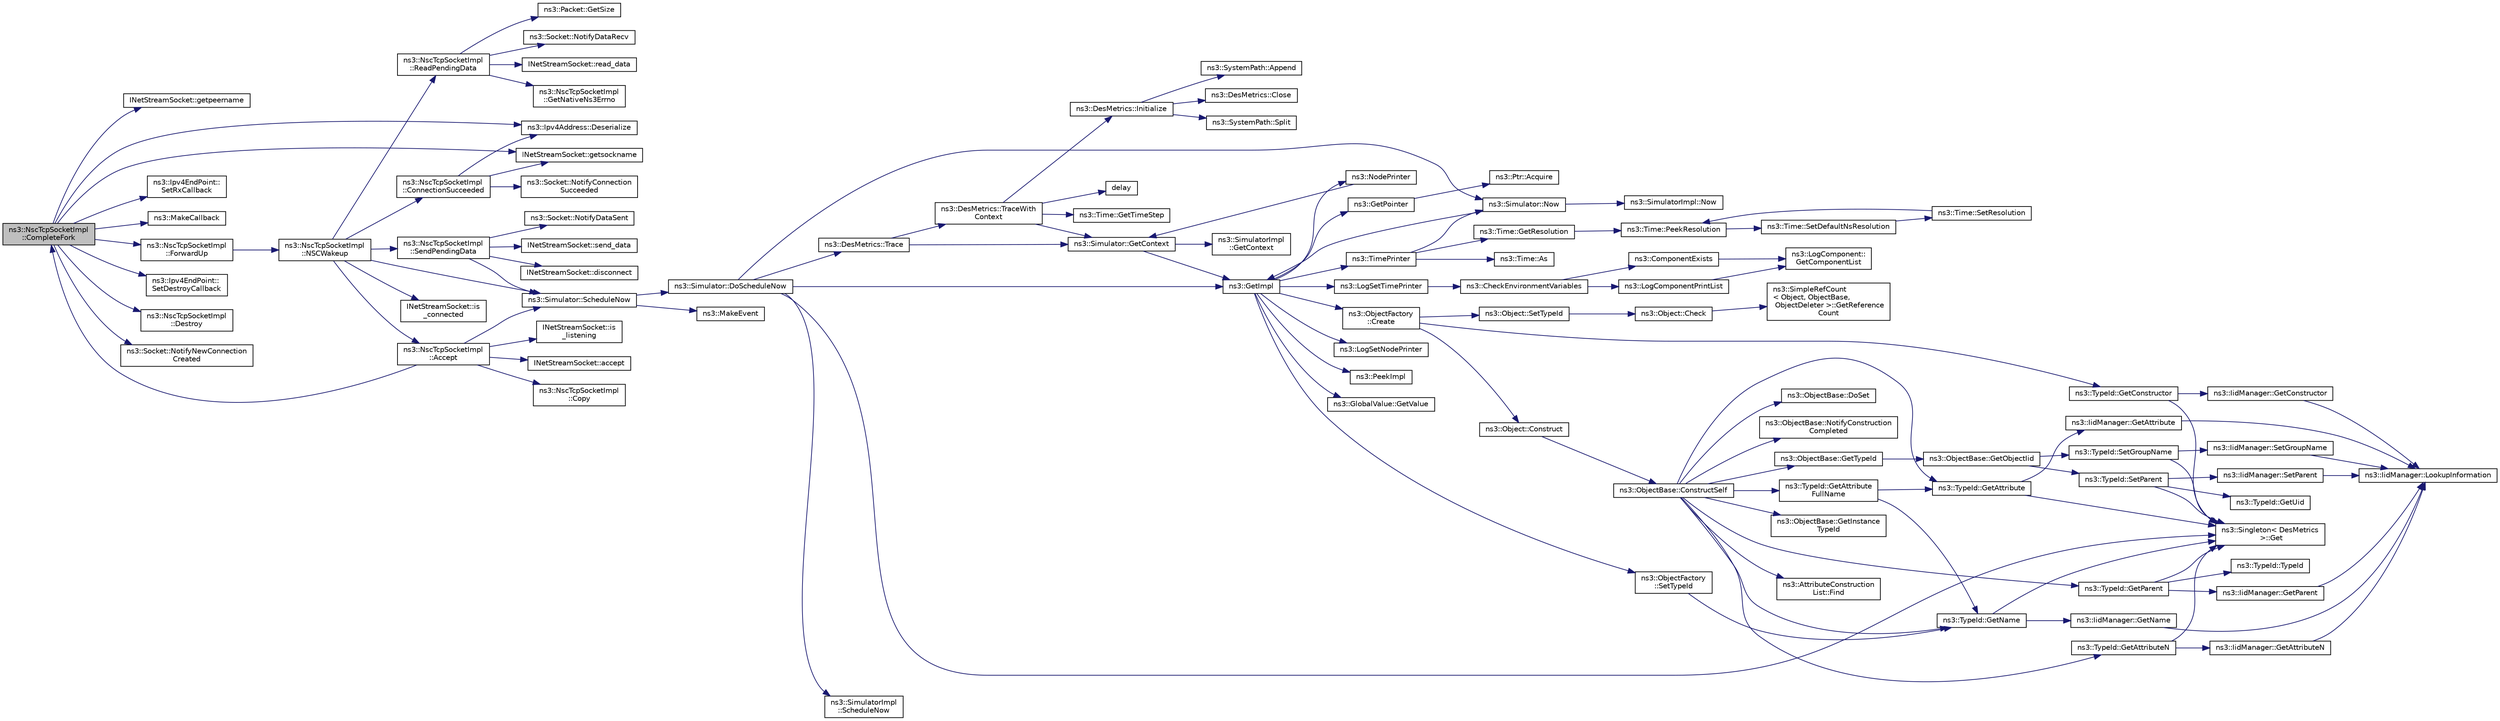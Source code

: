 digraph "ns3::NscTcpSocketImpl::CompleteFork"
{
  edge [fontname="Helvetica",fontsize="10",labelfontname="Helvetica",labelfontsize="10"];
  node [fontname="Helvetica",fontsize="10",shape=record];
  rankdir="LR";
  Node1 [label="ns3::NscTcpSocketImpl\l::CompleteFork",height=0.2,width=0.4,color="black", fillcolor="grey75", style="filled", fontcolor="black"];
  Node1 -> Node2 [color="midnightblue",fontsize="10",style="solid"];
  Node2 [label="INetStreamSocket::getpeername",height=0.2,width=0.4,color="black", fillcolor="white", style="filled",URL="$d8/d0d/structINetStreamSocket.html#aa24057febafbd91c96504e108ae7fabf",tooltip="Get the peer name. "];
  Node1 -> Node3 [color="midnightblue",fontsize="10",style="solid"];
  Node3 [label="ns3::Ipv4Address::Deserialize",height=0.2,width=0.4,color="black", fillcolor="white", style="filled",URL="$de/d55/classns3_1_1Ipv4Address.html#ac6e205258d95465ce51c148e51590760"];
  Node1 -> Node4 [color="midnightblue",fontsize="10",style="solid"];
  Node4 [label="INetStreamSocket::getsockname",height=0.2,width=0.4,color="black", fillcolor="white", style="filled",URL="$d8/d0d/structINetStreamSocket.html#a3f72a54af5a17e8110e1e26b4d99f7a7",tooltip="Get the socket local name. "];
  Node1 -> Node5 [color="midnightblue",fontsize="10",style="solid"];
  Node5 [label="ns3::Ipv4EndPoint::\lSetRxCallback",height=0.2,width=0.4,color="black", fillcolor="white", style="filled",URL="$dd/d51/classns3_1_1Ipv4EndPoint.html#abf5a10aadc249f2ce275cad9bb26322d",tooltip="Set the reception callback. "];
  Node1 -> Node6 [color="midnightblue",fontsize="10",style="solid"];
  Node6 [label="ns3::MakeCallback",height=0.2,width=0.4,color="black", fillcolor="white", style="filled",URL="$dd/de0/group__makecallbackmemptr.html#ga9376283685aa99d204048d6a4b7610a4"];
  Node1 -> Node7 [color="midnightblue",fontsize="10",style="solid"];
  Node7 [label="ns3::NscTcpSocketImpl\l::ForwardUp",height=0.2,width=0.4,color="black", fillcolor="white", style="filled",URL="$d5/d8e/classns3_1_1NscTcpSocketImpl.html#a39838d4cdb10b8ff73d7afdbcdc96b8b",tooltip="Called by the L3 protocol when it received a packet to pass on to TCP. "];
  Node7 -> Node8 [color="midnightblue",fontsize="10",style="solid"];
  Node8 [label="ns3::NscTcpSocketImpl\l::NSCWakeup",height=0.2,width=0.4,color="black", fillcolor="white", style="filled",URL="$d5/d8e/classns3_1_1NscTcpSocketImpl.html#aa5ec88a8104a8bae88dcb38cf32d5979",tooltip="Called by NscTcpSocketImpl::ForwardUp() "];
  Node8 -> Node9 [color="midnightblue",fontsize="10",style="solid"];
  Node9 [label="INetStreamSocket::is\l_connected",height=0.2,width=0.4,color="black", fillcolor="white", style="filled",URL="$d8/d0d/structINetStreamSocket.html#ae12c5b0dc6d534b3fe6f185a7dc72265",tooltip="Check the connection state. "];
  Node8 -> Node10 [color="midnightblue",fontsize="10",style="solid"];
  Node10 [label="ns3::Simulator::ScheduleNow",height=0.2,width=0.4,color="black", fillcolor="white", style="filled",URL="$d7/deb/classns3_1_1Simulator.html#a2219ee02c0647adc83d1c918c3256266"];
  Node10 -> Node11 [color="midnightblue",fontsize="10",style="solid"];
  Node11 [label="ns3::Simulator::DoScheduleNow",height=0.2,width=0.4,color="black", fillcolor="white", style="filled",URL="$d7/deb/classns3_1_1Simulator.html#a9377ee62d67f7923318c4313a3b285f8"];
  Node11 -> Node12 [color="midnightblue",fontsize="10",style="solid"];
  Node12 [label="ns3::Singleton\< DesMetrics\l \>::Get",height=0.2,width=0.4,color="black", fillcolor="white", style="filled",URL="$d8/d77/classns3_1_1Singleton.html#a80a2cd3c25a27ea72add7a9f7a141ffa"];
  Node11 -> Node13 [color="midnightblue",fontsize="10",style="solid"];
  Node13 [label="ns3::DesMetrics::Trace",height=0.2,width=0.4,color="black", fillcolor="white", style="filled",URL="$d5/d69/classns3_1_1DesMetrics.html#ab7c6c097412d0398affbc9f8d2643160"];
  Node13 -> Node14 [color="midnightblue",fontsize="10",style="solid"];
  Node14 [label="ns3::DesMetrics::TraceWith\lContext",height=0.2,width=0.4,color="black", fillcolor="white", style="filled",URL="$d5/d69/classns3_1_1DesMetrics.html#abc404d9eee92f4e8fd67f5d200490ed6"];
  Node14 -> Node15 [color="midnightblue",fontsize="10",style="solid"];
  Node15 [label="ns3::DesMetrics::Initialize",height=0.2,width=0.4,color="black", fillcolor="white", style="filled",URL="$d5/d69/classns3_1_1DesMetrics.html#a63bf3891d9fd2cf8c76b375b3db67756"];
  Node15 -> Node16 [color="midnightblue",fontsize="10",style="solid"];
  Node16 [label="ns3::DesMetrics::Close",height=0.2,width=0.4,color="black", fillcolor="white", style="filled",URL="$d5/d69/classns3_1_1DesMetrics.html#a17b52dbb23cd230d64404f57f59029c5"];
  Node15 -> Node17 [color="midnightblue",fontsize="10",style="solid"];
  Node17 [label="ns3::SystemPath::Split",height=0.2,width=0.4,color="black", fillcolor="white", style="filled",URL="$d0/dde/group__systempath.html#ga523072e05da63b63113d1bea840edf1a"];
  Node15 -> Node18 [color="midnightblue",fontsize="10",style="solid"];
  Node18 [label="ns3::SystemPath::Append",height=0.2,width=0.4,color="black", fillcolor="white", style="filled",URL="$d0/dde/group__systempath.html#gaaa5a530cee42c8eda7e4f4523ef7e1cd"];
  Node14 -> Node19 [color="midnightblue",fontsize="10",style="solid"];
  Node19 [label="ns3::Simulator::GetContext",height=0.2,width=0.4,color="black", fillcolor="white", style="filled",URL="$d7/deb/classns3_1_1Simulator.html#a8514b74ee2c42916b351b33c4a963bb0"];
  Node19 -> Node20 [color="midnightblue",fontsize="10",style="solid"];
  Node20 [label="ns3::GetImpl",height=0.2,width=0.4,color="black", fillcolor="white", style="filled",URL="$d4/d8b/group__simulator.html#ga42eb4eddad41528d4d99794a3dae3fd0",tooltip="Get the SimulatorImpl singleton. "];
  Node20 -> Node21 [color="midnightblue",fontsize="10",style="solid"];
  Node21 [label="ns3::PeekImpl",height=0.2,width=0.4,color="black", fillcolor="white", style="filled",URL="$d4/d8b/group__simulator.html#ga233c5c38de117e4e4a5a9cd168694792",tooltip="Get the static SimulatorImpl instance. "];
  Node20 -> Node22 [color="midnightblue",fontsize="10",style="solid"];
  Node22 [label="ns3::GlobalValue::GetValue",height=0.2,width=0.4,color="black", fillcolor="white", style="filled",URL="$dc/d02/classns3_1_1GlobalValue.html#aa33773cb952ba3c285a03ae2c4769b84"];
  Node20 -> Node23 [color="midnightblue",fontsize="10",style="solid"];
  Node23 [label="ns3::ObjectFactory\l::SetTypeId",height=0.2,width=0.4,color="black", fillcolor="white", style="filled",URL="$d5/d0d/classns3_1_1ObjectFactory.html#a77dcd099064038a1eb7a6b8251229ec3"];
  Node23 -> Node24 [color="midnightblue",fontsize="10",style="solid"];
  Node24 [label="ns3::TypeId::GetName",height=0.2,width=0.4,color="black", fillcolor="white", style="filled",URL="$d6/d11/classns3_1_1TypeId.html#aa3c41c79ae428b3cb396a9c6bb3ef314"];
  Node24 -> Node12 [color="midnightblue",fontsize="10",style="solid"];
  Node24 -> Node25 [color="midnightblue",fontsize="10",style="solid"];
  Node25 [label="ns3::IidManager::GetName",height=0.2,width=0.4,color="black", fillcolor="white", style="filled",URL="$d4/d1c/classns3_1_1IidManager.html#a5d68d0f0f44594dcdec239dbdb5bf53c"];
  Node25 -> Node26 [color="midnightblue",fontsize="10",style="solid"];
  Node26 [label="ns3::IidManager::LookupInformation",height=0.2,width=0.4,color="black", fillcolor="white", style="filled",URL="$d4/d1c/classns3_1_1IidManager.html#a6b1f4ba2815dba27a377e8a8db2384cf"];
  Node20 -> Node27 [color="midnightblue",fontsize="10",style="solid"];
  Node27 [label="ns3::GetPointer",height=0.2,width=0.4,color="black", fillcolor="white", style="filled",URL="$d7/d2e/namespacens3.html#ab4e173cdfd43d17c1a40d5348510a670"];
  Node27 -> Node28 [color="midnightblue",fontsize="10",style="solid"];
  Node28 [label="ns3::Ptr::Acquire",height=0.2,width=0.4,color="black", fillcolor="white", style="filled",URL="$dc/d90/classns3_1_1Ptr.html#a9579b15e8c42dcdff5869d9d987562fb"];
  Node20 -> Node29 [color="midnightblue",fontsize="10",style="solid"];
  Node29 [label="ns3::ObjectFactory\l::Create",height=0.2,width=0.4,color="black", fillcolor="white", style="filled",URL="$d5/d0d/classns3_1_1ObjectFactory.html#a18152e93f0a6fe184ed7300cb31e9896"];
  Node29 -> Node30 [color="midnightblue",fontsize="10",style="solid"];
  Node30 [label="ns3::TypeId::GetConstructor",height=0.2,width=0.4,color="black", fillcolor="white", style="filled",URL="$d6/d11/classns3_1_1TypeId.html#ad9b0bc71ee7593a1ff23ff8d53938e95"];
  Node30 -> Node12 [color="midnightblue",fontsize="10",style="solid"];
  Node30 -> Node31 [color="midnightblue",fontsize="10",style="solid"];
  Node31 [label="ns3::IidManager::GetConstructor",height=0.2,width=0.4,color="black", fillcolor="white", style="filled",URL="$d4/d1c/classns3_1_1IidManager.html#ab10b30abe7efc5456b7930aab8638280"];
  Node31 -> Node26 [color="midnightblue",fontsize="10",style="solid"];
  Node29 -> Node32 [color="midnightblue",fontsize="10",style="solid"];
  Node32 [label="ns3::Object::SetTypeId",height=0.2,width=0.4,color="black", fillcolor="white", style="filled",URL="$d9/d77/classns3_1_1Object.html#a19b1ebd8ec8fe404845e665880a6c5ad"];
  Node32 -> Node33 [color="midnightblue",fontsize="10",style="solid"];
  Node33 [label="ns3::Object::Check",height=0.2,width=0.4,color="black", fillcolor="white", style="filled",URL="$d9/d77/classns3_1_1Object.html#a7e7f89fb0a81d0189cbcacee64b67e4e"];
  Node33 -> Node34 [color="midnightblue",fontsize="10",style="solid"];
  Node34 [label="ns3::SimpleRefCount\l\< Object, ObjectBase,\l ObjectDeleter \>::GetReference\lCount",height=0.2,width=0.4,color="black", fillcolor="white", style="filled",URL="$da/da1/classns3_1_1SimpleRefCount.html#a05378396c93bcc7d6bf78a9ee9ae9cca"];
  Node29 -> Node35 [color="midnightblue",fontsize="10",style="solid"];
  Node35 [label="ns3::Object::Construct",height=0.2,width=0.4,color="black", fillcolor="white", style="filled",URL="$d9/d77/classns3_1_1Object.html#a636e8411dc5228771f45c9b805d348fa"];
  Node35 -> Node36 [color="midnightblue",fontsize="10",style="solid"];
  Node36 [label="ns3::ObjectBase::ConstructSelf",height=0.2,width=0.4,color="black", fillcolor="white", style="filled",URL="$d2/dac/classns3_1_1ObjectBase.html#a5cda18dec6d0744cb652a3ed60056958"];
  Node36 -> Node37 [color="midnightblue",fontsize="10",style="solid"];
  Node37 [label="ns3::ObjectBase::GetInstance\lTypeId",height=0.2,width=0.4,color="black", fillcolor="white", style="filled",URL="$d2/dac/classns3_1_1ObjectBase.html#abe5b43a6f5b99a92a4c3122db31f06fb"];
  Node36 -> Node24 [color="midnightblue",fontsize="10",style="solid"];
  Node36 -> Node38 [color="midnightblue",fontsize="10",style="solid"];
  Node38 [label="ns3::TypeId::GetAttributeN",height=0.2,width=0.4,color="black", fillcolor="white", style="filled",URL="$d6/d11/classns3_1_1TypeId.html#a679c4713f613126a51eb400b345302cb"];
  Node38 -> Node12 [color="midnightblue",fontsize="10",style="solid"];
  Node38 -> Node39 [color="midnightblue",fontsize="10",style="solid"];
  Node39 [label="ns3::IidManager::GetAttributeN",height=0.2,width=0.4,color="black", fillcolor="white", style="filled",URL="$d4/d1c/classns3_1_1IidManager.html#aecf79ed6edb63647774dbfe90cc4f1e2"];
  Node39 -> Node26 [color="midnightblue",fontsize="10",style="solid"];
  Node36 -> Node40 [color="midnightblue",fontsize="10",style="solid"];
  Node40 [label="ns3::TypeId::GetAttribute",height=0.2,width=0.4,color="black", fillcolor="white", style="filled",URL="$d6/d11/classns3_1_1TypeId.html#aa1b746e64e606f94cbedda7cf89788c2"];
  Node40 -> Node12 [color="midnightblue",fontsize="10",style="solid"];
  Node40 -> Node41 [color="midnightblue",fontsize="10",style="solid"];
  Node41 [label="ns3::IidManager::GetAttribute",height=0.2,width=0.4,color="black", fillcolor="white", style="filled",URL="$d4/d1c/classns3_1_1IidManager.html#ae511907e47b48166763e60c583a5a940"];
  Node41 -> Node26 [color="midnightblue",fontsize="10",style="solid"];
  Node36 -> Node42 [color="midnightblue",fontsize="10",style="solid"];
  Node42 [label="ns3::AttributeConstruction\lList::Find",height=0.2,width=0.4,color="black", fillcolor="white", style="filled",URL="$d3/df3/classns3_1_1AttributeConstructionList.html#a22de5cf3e1bcd9dc6c7748fc911811b4"];
  Node36 -> Node43 [color="midnightblue",fontsize="10",style="solid"];
  Node43 [label="ns3::ObjectBase::DoSet",height=0.2,width=0.4,color="black", fillcolor="white", style="filled",URL="$d2/dac/classns3_1_1ObjectBase.html#afe5f2f7b2fabc99aa33f9bb434e3b695"];
  Node36 -> Node44 [color="midnightblue",fontsize="10",style="solid"];
  Node44 [label="ns3::TypeId::GetAttribute\lFullName",height=0.2,width=0.4,color="black", fillcolor="white", style="filled",URL="$d6/d11/classns3_1_1TypeId.html#a1da5483f43630ea65952099fc39944a2"];
  Node44 -> Node40 [color="midnightblue",fontsize="10",style="solid"];
  Node44 -> Node24 [color="midnightblue",fontsize="10",style="solid"];
  Node36 -> Node45 [color="midnightblue",fontsize="10",style="solid"];
  Node45 [label="ns3::TypeId::GetParent",height=0.2,width=0.4,color="black", fillcolor="white", style="filled",URL="$d6/d11/classns3_1_1TypeId.html#ac51f28398d2ef1f9a7790047c43dd22c"];
  Node45 -> Node12 [color="midnightblue",fontsize="10",style="solid"];
  Node45 -> Node46 [color="midnightblue",fontsize="10",style="solid"];
  Node46 [label="ns3::IidManager::GetParent",height=0.2,width=0.4,color="black", fillcolor="white", style="filled",URL="$d4/d1c/classns3_1_1IidManager.html#a504f9d76281bd6149556b1d15e80231d"];
  Node46 -> Node26 [color="midnightblue",fontsize="10",style="solid"];
  Node45 -> Node47 [color="midnightblue",fontsize="10",style="solid"];
  Node47 [label="ns3::TypeId::TypeId",height=0.2,width=0.4,color="black", fillcolor="white", style="filled",URL="$d6/d11/classns3_1_1TypeId.html#ab76e26690f1af4f1cffa6a72245e8928"];
  Node36 -> Node48 [color="midnightblue",fontsize="10",style="solid"];
  Node48 [label="ns3::ObjectBase::GetTypeId",height=0.2,width=0.4,color="black", fillcolor="white", style="filled",URL="$d2/dac/classns3_1_1ObjectBase.html#a2b870298ebceaaeffc9d65e15c022eac"];
  Node48 -> Node49 [color="midnightblue",fontsize="10",style="solid"];
  Node49 [label="ns3::ObjectBase::GetObjectIid",height=0.2,width=0.4,color="black", fillcolor="white", style="filled",URL="$d2/dac/classns3_1_1ObjectBase.html#a4fcfd18844c60f163c5dce52456d111b"];
  Node49 -> Node50 [color="midnightblue",fontsize="10",style="solid"];
  Node50 [label="ns3::TypeId::SetParent",height=0.2,width=0.4,color="black", fillcolor="white", style="filled",URL="$d6/d11/classns3_1_1TypeId.html#abaaca67ab7d2471067e7c275df0f7309"];
  Node50 -> Node51 [color="midnightblue",fontsize="10",style="solid"];
  Node51 [label="ns3::TypeId::GetUid",height=0.2,width=0.4,color="black", fillcolor="white", style="filled",URL="$d6/d11/classns3_1_1TypeId.html#acd3e41de6340d06299f4fd63e2ed8da0"];
  Node50 -> Node12 [color="midnightblue",fontsize="10",style="solid"];
  Node50 -> Node52 [color="midnightblue",fontsize="10",style="solid"];
  Node52 [label="ns3::IidManager::SetParent",height=0.2,width=0.4,color="black", fillcolor="white", style="filled",URL="$d4/d1c/classns3_1_1IidManager.html#a4042931260554c907699367b6811426f"];
  Node52 -> Node26 [color="midnightblue",fontsize="10",style="solid"];
  Node49 -> Node53 [color="midnightblue",fontsize="10",style="solid"];
  Node53 [label="ns3::TypeId::SetGroupName",height=0.2,width=0.4,color="black", fillcolor="white", style="filled",URL="$d6/d11/classns3_1_1TypeId.html#a87ab97caba5bbbd080b4490576f8bb40"];
  Node53 -> Node12 [color="midnightblue",fontsize="10",style="solid"];
  Node53 -> Node54 [color="midnightblue",fontsize="10",style="solid"];
  Node54 [label="ns3::IidManager::SetGroupName",height=0.2,width=0.4,color="black", fillcolor="white", style="filled",URL="$d4/d1c/classns3_1_1IidManager.html#a3bc08ad1c8a26224153caacd2def37de"];
  Node54 -> Node26 [color="midnightblue",fontsize="10",style="solid"];
  Node36 -> Node55 [color="midnightblue",fontsize="10",style="solid"];
  Node55 [label="ns3::ObjectBase::NotifyConstruction\lCompleted",height=0.2,width=0.4,color="black", fillcolor="white", style="filled",URL="$d2/dac/classns3_1_1ObjectBase.html#aa349348317dbdb62a7ee1df89db1eb8b"];
  Node20 -> Node56 [color="midnightblue",fontsize="10",style="solid"];
  Node56 [label="ns3::LogSetTimePrinter",height=0.2,width=0.4,color="black", fillcolor="white", style="filled",URL="$d7/d2e/namespacens3.html#acf6a1749b3febc5a6a5b2b8620138d80"];
  Node56 -> Node57 [color="midnightblue",fontsize="10",style="solid"];
  Node57 [label="ns3::CheckEnvironmentVariables",height=0.2,width=0.4,color="black", fillcolor="white", style="filled",URL="$d8/dff/group__logging.html#gacdc0bdeb2d8a90089d4fb09c4b8569ff"];
  Node57 -> Node58 [color="midnightblue",fontsize="10",style="solid"];
  Node58 [label="ns3::ComponentExists",height=0.2,width=0.4,color="black", fillcolor="white", style="filled",URL="$d8/dff/group__logging.html#gaadcc698770aae684c54dbd1ef4e4b37a"];
  Node58 -> Node59 [color="midnightblue",fontsize="10",style="solid"];
  Node59 [label="ns3::LogComponent::\lGetComponentList",height=0.2,width=0.4,color="black", fillcolor="white", style="filled",URL="$d9/d3f/classns3_1_1LogComponent.html#a63eb2c0fd93c30f9081443c2fd4bffe9"];
  Node57 -> Node60 [color="midnightblue",fontsize="10",style="solid"];
  Node60 [label="ns3::LogComponentPrintList",height=0.2,width=0.4,color="black", fillcolor="white", style="filled",URL="$d7/d2e/namespacens3.html#a5252703c3f8260fd6dc609f1b276e57c"];
  Node60 -> Node59 [color="midnightblue",fontsize="10",style="solid"];
  Node20 -> Node61 [color="midnightblue",fontsize="10",style="solid"];
  Node61 [label="ns3::TimePrinter",height=0.2,width=0.4,color="black", fillcolor="white", style="filled",URL="$d8/dff/group__logging.html#gaaad3642e8247a056cd83001d805b0812"];
  Node61 -> Node62 [color="midnightblue",fontsize="10",style="solid"];
  Node62 [label="ns3::Time::GetResolution",height=0.2,width=0.4,color="black", fillcolor="white", style="filled",URL="$dc/d04/classns3_1_1Time.html#a1444f0f08b5e19f031157609e32fcf98"];
  Node62 -> Node63 [color="midnightblue",fontsize="10",style="solid"];
  Node63 [label="ns3::Time::PeekResolution",height=0.2,width=0.4,color="black", fillcolor="white", style="filled",URL="$dc/d04/classns3_1_1Time.html#a963e53522278fcbdf1ab9f7adbd0f5d6"];
  Node63 -> Node64 [color="midnightblue",fontsize="10",style="solid"];
  Node64 [label="ns3::Time::SetDefaultNsResolution",height=0.2,width=0.4,color="black", fillcolor="white", style="filled",URL="$dc/d04/classns3_1_1Time.html#a6a872e62f71dfa817fef2c549473d980"];
  Node64 -> Node65 [color="midnightblue",fontsize="10",style="solid"];
  Node65 [label="ns3::Time::SetResolution",height=0.2,width=0.4,color="black", fillcolor="white", style="filled",URL="$dc/d04/classns3_1_1Time.html#ac89165ba7715b66017a49c718f4aef09"];
  Node65 -> Node63 [color="midnightblue",fontsize="10",style="solid"];
  Node61 -> Node66 [color="midnightblue",fontsize="10",style="solid"];
  Node66 [label="ns3::Simulator::Now",height=0.2,width=0.4,color="black", fillcolor="white", style="filled",URL="$d7/deb/classns3_1_1Simulator.html#ac3178fa975b419f7875e7105be122800"];
  Node66 -> Node20 [color="midnightblue",fontsize="10",style="solid"];
  Node66 -> Node67 [color="midnightblue",fontsize="10",style="solid"];
  Node67 [label="ns3::SimulatorImpl::Now",height=0.2,width=0.4,color="black", fillcolor="white", style="filled",URL="$d2/d19/classns3_1_1SimulatorImpl.html#aa516c50060846adc6fd316e83ef0797c"];
  Node61 -> Node68 [color="midnightblue",fontsize="10",style="solid"];
  Node68 [label="ns3::Time::As",height=0.2,width=0.4,color="black", fillcolor="white", style="filled",URL="$dc/d04/classns3_1_1Time.html#a0bb1110638ce9938248bd07865a328ab"];
  Node20 -> Node69 [color="midnightblue",fontsize="10",style="solid"];
  Node69 [label="ns3::LogSetNodePrinter",height=0.2,width=0.4,color="black", fillcolor="white", style="filled",URL="$d7/d2e/namespacens3.html#aa6e659ca357c8309352fa0f146793810"];
  Node20 -> Node70 [color="midnightblue",fontsize="10",style="solid"];
  Node70 [label="ns3::NodePrinter",height=0.2,width=0.4,color="black", fillcolor="white", style="filled",URL="$d8/dff/group__logging.html#gaaffbf70ff3766cd62b8bbd9b140d2a1b"];
  Node70 -> Node19 [color="midnightblue",fontsize="10",style="solid"];
  Node19 -> Node71 [color="midnightblue",fontsize="10",style="solid"];
  Node71 [label="ns3::SimulatorImpl\l::GetContext",height=0.2,width=0.4,color="black", fillcolor="white", style="filled",URL="$d2/d19/classns3_1_1SimulatorImpl.html#a8b66270c97766c0adb997e2535648557"];
  Node14 -> Node72 [color="midnightblue",fontsize="10",style="solid"];
  Node72 [label="ns3::Time::GetTimeStep",height=0.2,width=0.4,color="black", fillcolor="white", style="filled",URL="$dc/d04/classns3_1_1Time.html#a40a7025b73dac7d02f8a4e1e54eaa5b5"];
  Node14 -> Node73 [color="midnightblue",fontsize="10",style="solid"];
  Node73 [label="delay",height=0.2,width=0.4,color="black", fillcolor="white", style="filled",URL="$d8/d68/lte_2model_2fading-traces_2fading__trace__generator_8m.html#a7964e6aa8f61a9d28973c8267a606ad8"];
  Node13 -> Node19 [color="midnightblue",fontsize="10",style="solid"];
  Node11 -> Node66 [color="midnightblue",fontsize="10",style="solid"];
  Node11 -> Node20 [color="midnightblue",fontsize="10",style="solid"];
  Node11 -> Node74 [color="midnightblue",fontsize="10",style="solid"];
  Node74 [label="ns3::SimulatorImpl\l::ScheduleNow",height=0.2,width=0.4,color="black", fillcolor="white", style="filled",URL="$d2/d19/classns3_1_1SimulatorImpl.html#a9889e663af5245c5624c35611a9db948"];
  Node10 -> Node75 [color="midnightblue",fontsize="10",style="solid"];
  Node75 [label="ns3::MakeEvent",height=0.2,width=0.4,color="black", fillcolor="white", style="filled",URL="$d0/dac/group__makeeventfnptr.html#ga289a28a2497c18a9bd299e5e2014094b"];
  Node8 -> Node76 [color="midnightblue",fontsize="10",style="solid"];
  Node76 [label="ns3::NscTcpSocketImpl\l::ConnectionSucceeded",height=0.2,width=0.4,color="black", fillcolor="white", style="filled",URL="$d5/d8e/classns3_1_1NscTcpSocketImpl.html#afaf5ba2a200f60f9cc8a31468ad04084",tooltip="Called when a connection is in Established state. "];
  Node76 -> Node4 [color="midnightblue",fontsize="10",style="solid"];
  Node76 -> Node3 [color="midnightblue",fontsize="10",style="solid"];
  Node76 -> Node77 [color="midnightblue",fontsize="10",style="solid"];
  Node77 [label="ns3::Socket::NotifyConnection\lSucceeded",height=0.2,width=0.4,color="black", fillcolor="white", style="filled",URL="$d9/df2/classns3_1_1Socket.html#a2f55d195304131b356818bc74134c5a7",tooltip="Notify through the callback (if set) that the connection has been established. "];
  Node8 -> Node78 [color="midnightblue",fontsize="10",style="solid"];
  Node78 [label="ns3::NscTcpSocketImpl\l::SendPendingData",height=0.2,width=0.4,color="black", fillcolor="white", style="filled",URL="$d5/d8e/classns3_1_1NscTcpSocketImpl.html#a3c1fd801a0fcfdb7ff7ec9e8ffaacae1",tooltip="Send all the pending data. "];
  Node78 -> Node79 [color="midnightblue",fontsize="10",style="solid"];
  Node79 [label="INetStreamSocket::send_data",height=0.2,width=0.4,color="black", fillcolor="white", style="filled",URL="$d8/d0d/structINetStreamSocket.html#a112d5229b9dedebe7099fd4458ab28e4",tooltip="Send some data. "];
  Node78 -> Node80 [color="midnightblue",fontsize="10",style="solid"];
  Node80 [label="INetStreamSocket::disconnect",height=0.2,width=0.4,color="black", fillcolor="white", style="filled",URL="$d8/d0d/structINetStreamSocket.html#a902ff1a4caaab6e819e4bfae667a2108",tooltip="Disconnect from a remote peer. "];
  Node78 -> Node10 [color="midnightblue",fontsize="10",style="solid"];
  Node78 -> Node81 [color="midnightblue",fontsize="10",style="solid"];
  Node81 [label="ns3::Socket::NotifyDataSent",height=0.2,width=0.4,color="black", fillcolor="white", style="filled",URL="$d9/df2/classns3_1_1Socket.html#ae478fc503f7041a1da5e9db361f1ae20",tooltip="Notify through the callback (if set) that some data have been sent. "];
  Node8 -> Node82 [color="midnightblue",fontsize="10",style="solid"];
  Node82 [label="ns3::NscTcpSocketImpl\l::ReadPendingData",height=0.2,width=0.4,color="black", fillcolor="white", style="filled",URL="$d5/d8e/classns3_1_1NscTcpSocketImpl.html#abbbd25a777c31f3df78461d299e13886",tooltip="Read all the pending data. "];
  Node82 -> Node83 [color="midnightblue",fontsize="10",style="solid"];
  Node83 [label="INetStreamSocket::read_data",height=0.2,width=0.4,color="black", fillcolor="white", style="filled",URL="$d8/d0d/structINetStreamSocket.html#af040d53ef58b3b690e8930b7f71ec845",tooltip="Read some data. "];
  Node82 -> Node84 [color="midnightblue",fontsize="10",style="solid"];
  Node84 [label="ns3::NscTcpSocketImpl\l::GetNativeNs3Errno",height=0.2,width=0.4,color="black", fillcolor="white", style="filled",URL="$d5/d8e/classns3_1_1NscTcpSocketImpl.html#ab51d8cb7b342dbc2e4c843886944d09f",tooltip="Translate between a NSC error and a ns-3 error code. "];
  Node82 -> Node85 [color="midnightblue",fontsize="10",style="solid"];
  Node85 [label="ns3::Packet::GetSize",height=0.2,width=0.4,color="black", fillcolor="white", style="filled",URL="$dd/d7a/classns3_1_1Packet.html#a462855c9929954d4301a4edfe55f4f1c",tooltip="Returns the the size in bytes of the packet (including the zero-filled initial payload). "];
  Node82 -> Node86 [color="midnightblue",fontsize="10",style="solid"];
  Node86 [label="ns3::Socket::NotifyDataRecv",height=0.2,width=0.4,color="black", fillcolor="white", style="filled",URL="$d9/df2/classns3_1_1Socket.html#a91fa3046bbd0a7644381f1d2481bdfef",tooltip="Notify through the callback (if set) that some data have been received. "];
  Node8 -> Node87 [color="midnightblue",fontsize="10",style="solid"];
  Node87 [label="ns3::NscTcpSocketImpl\l::Accept",height=0.2,width=0.4,color="black", fillcolor="white", style="filled",URL="$d5/d8e/classns3_1_1NscTcpSocketImpl.html#a95aacc7321726467d1b0daaf6bbdd986",tooltip="Accept an incoming connection. "];
  Node87 -> Node88 [color="midnightblue",fontsize="10",style="solid"];
  Node88 [label="INetStreamSocket::is\l_listening",height=0.2,width=0.4,color="black", fillcolor="white", style="filled",URL="$d8/d0d/structINetStreamSocket.html#a26fa9760ab071598a8b1b4da9e852b09",tooltip="Check the listening state. "];
  Node87 -> Node89 [color="midnightblue",fontsize="10",style="solid"];
  Node89 [label="INetStreamSocket::accept",height=0.2,width=0.4,color="black", fillcolor="white", style="filled",URL="$d8/d0d/structINetStreamSocket.html#af2bd0b33de3a8a30f539eda297786188",tooltip="Accept an incoming connection. "];
  Node87 -> Node90 [color="midnightblue",fontsize="10",style="solid"];
  Node90 [label="ns3::NscTcpSocketImpl\l::Copy",height=0.2,width=0.4,color="black", fillcolor="white", style="filled",URL="$d5/d8e/classns3_1_1NscTcpSocketImpl.html#a4a6a5f3eef17264ef8529a46a8be72aa",tooltip="Copy self. "];
  Node87 -> Node10 [color="midnightblue",fontsize="10",style="solid"];
  Node87 -> Node1 [color="midnightblue",fontsize="10",style="solid"];
  Node1 -> Node91 [color="midnightblue",fontsize="10",style="solid"];
  Node91 [label="ns3::Ipv4EndPoint::\lSetDestroyCallback",height=0.2,width=0.4,color="black", fillcolor="white", style="filled",URL="$dd/d51/classns3_1_1Ipv4EndPoint.html#a19ec16d98c501d3684e6549d7296ea0a",tooltip="Set the default destroy callback. "];
  Node1 -> Node92 [color="midnightblue",fontsize="10",style="solid"];
  Node92 [label="ns3::NscTcpSocketImpl\l::Destroy",height=0.2,width=0.4,color="black", fillcolor="white", style="filled",URL="$d5/d8e/classns3_1_1NscTcpSocketImpl.html#a36f5dcb0dce0300d367db5f0237f06b5",tooltip="Kill this socket by zeroing its attributes (IPv4) "];
  Node1 -> Node93 [color="midnightblue",fontsize="10",style="solid"];
  Node93 [label="ns3::Socket::NotifyNewConnection\lCreated",height=0.2,width=0.4,color="black", fillcolor="white", style="filled",URL="$d9/df2/classns3_1_1Socket.html#a38c6f13f6c475afa2eadc1cf1a54a0e7",tooltip="Notify through the callback (if set) that a new connection has been created. "];
}
